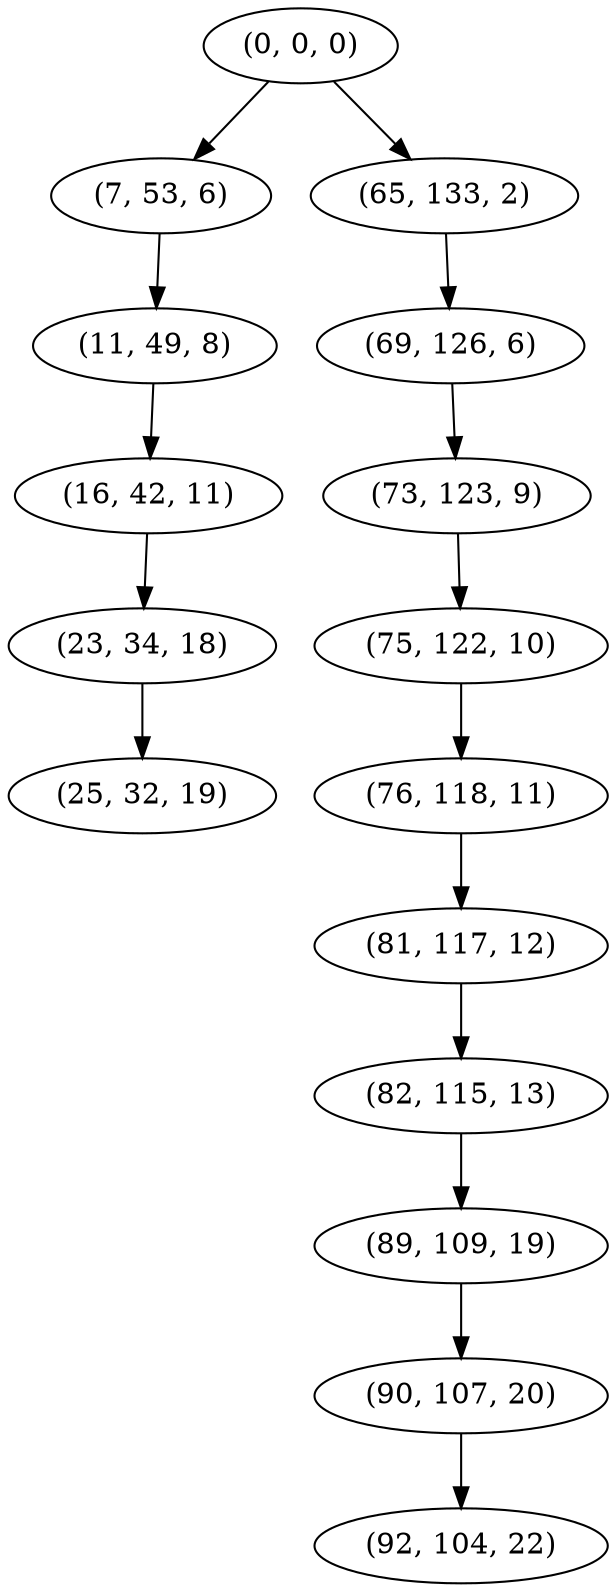 digraph tree {
    "(0, 0, 0)";
    "(7, 53, 6)";
    "(11, 49, 8)";
    "(16, 42, 11)";
    "(23, 34, 18)";
    "(25, 32, 19)";
    "(65, 133, 2)";
    "(69, 126, 6)";
    "(73, 123, 9)";
    "(75, 122, 10)";
    "(76, 118, 11)";
    "(81, 117, 12)";
    "(82, 115, 13)";
    "(89, 109, 19)";
    "(90, 107, 20)";
    "(92, 104, 22)";
    "(0, 0, 0)" -> "(7, 53, 6)";
    "(0, 0, 0)" -> "(65, 133, 2)";
    "(7, 53, 6)" -> "(11, 49, 8)";
    "(11, 49, 8)" -> "(16, 42, 11)";
    "(16, 42, 11)" -> "(23, 34, 18)";
    "(23, 34, 18)" -> "(25, 32, 19)";
    "(65, 133, 2)" -> "(69, 126, 6)";
    "(69, 126, 6)" -> "(73, 123, 9)";
    "(73, 123, 9)" -> "(75, 122, 10)";
    "(75, 122, 10)" -> "(76, 118, 11)";
    "(76, 118, 11)" -> "(81, 117, 12)";
    "(81, 117, 12)" -> "(82, 115, 13)";
    "(82, 115, 13)" -> "(89, 109, 19)";
    "(89, 109, 19)" -> "(90, 107, 20)";
    "(90, 107, 20)" -> "(92, 104, 22)";
}
